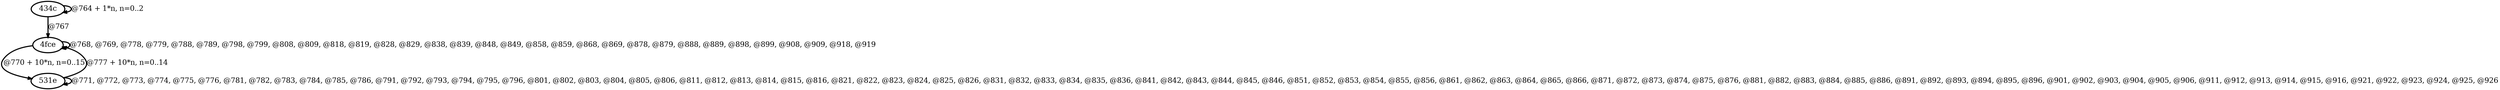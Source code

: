 digraph G {
        node [style=rounded, penwidth=3, fontsize=20, shape=oval];
        "434c" -> "434c" [label="@764 + 1*n, n=0..2", color=black,arrowsize=1,style=bold,penwidth=3,fontsize=20];
"434c" -> "4fce" [label="@767", color=black,arrowsize=1,style=bold,penwidth=3,fontsize=20];
"4fce" -> "4fce" [label="@768, @769, @778, @779, @788, @789, @798, @799, @808, @809, @818, @819, @828, @829, @838, @839, @848, @849, @858, @859, @868, @869, @878, @879, @888, @889, @898, @899, @908, @909, @918, @919", color=black,arrowsize=1,style=bold,penwidth=3,fontsize=20];
"4fce" -> "531e" [label="@770 + 10*n, n=0..15", color=black,arrowsize=1,style=bold,penwidth=3,fontsize=20];
"531e" -> "531e" [label="@771, @772, @773, @774, @775, @776, @781, @782, @783, @784, @785, @786, @791, @792, @793, @794, @795, @796, @801, @802, @803, @804, @805, @806, @811, @812, @813, @814, @815, @816, @821, @822, @823, @824, @825, @826, @831, @832, @833, @834, @835, @836, @841, @842, @843, @844, @845, @846, @851, @852, @853, @854, @855, @856, @861, @862, @863, @864, @865, @866, @871, @872, @873, @874, @875, @876, @881, @882, @883, @884, @885, @886, @891, @892, @893, @894, @895, @896, @901, @902, @903, @904, @905, @906, @911, @912, @913, @914, @915, @916, @921, @922, @923, @924, @925, @926", color=black,arrowsize=1,style=bold,penwidth=3,fontsize=20];
"531e" -> "4fce" [label="@777 + 10*n, n=0..14", color=black,arrowsize=1,style=bold,penwidth=3,fontsize=20];
}
